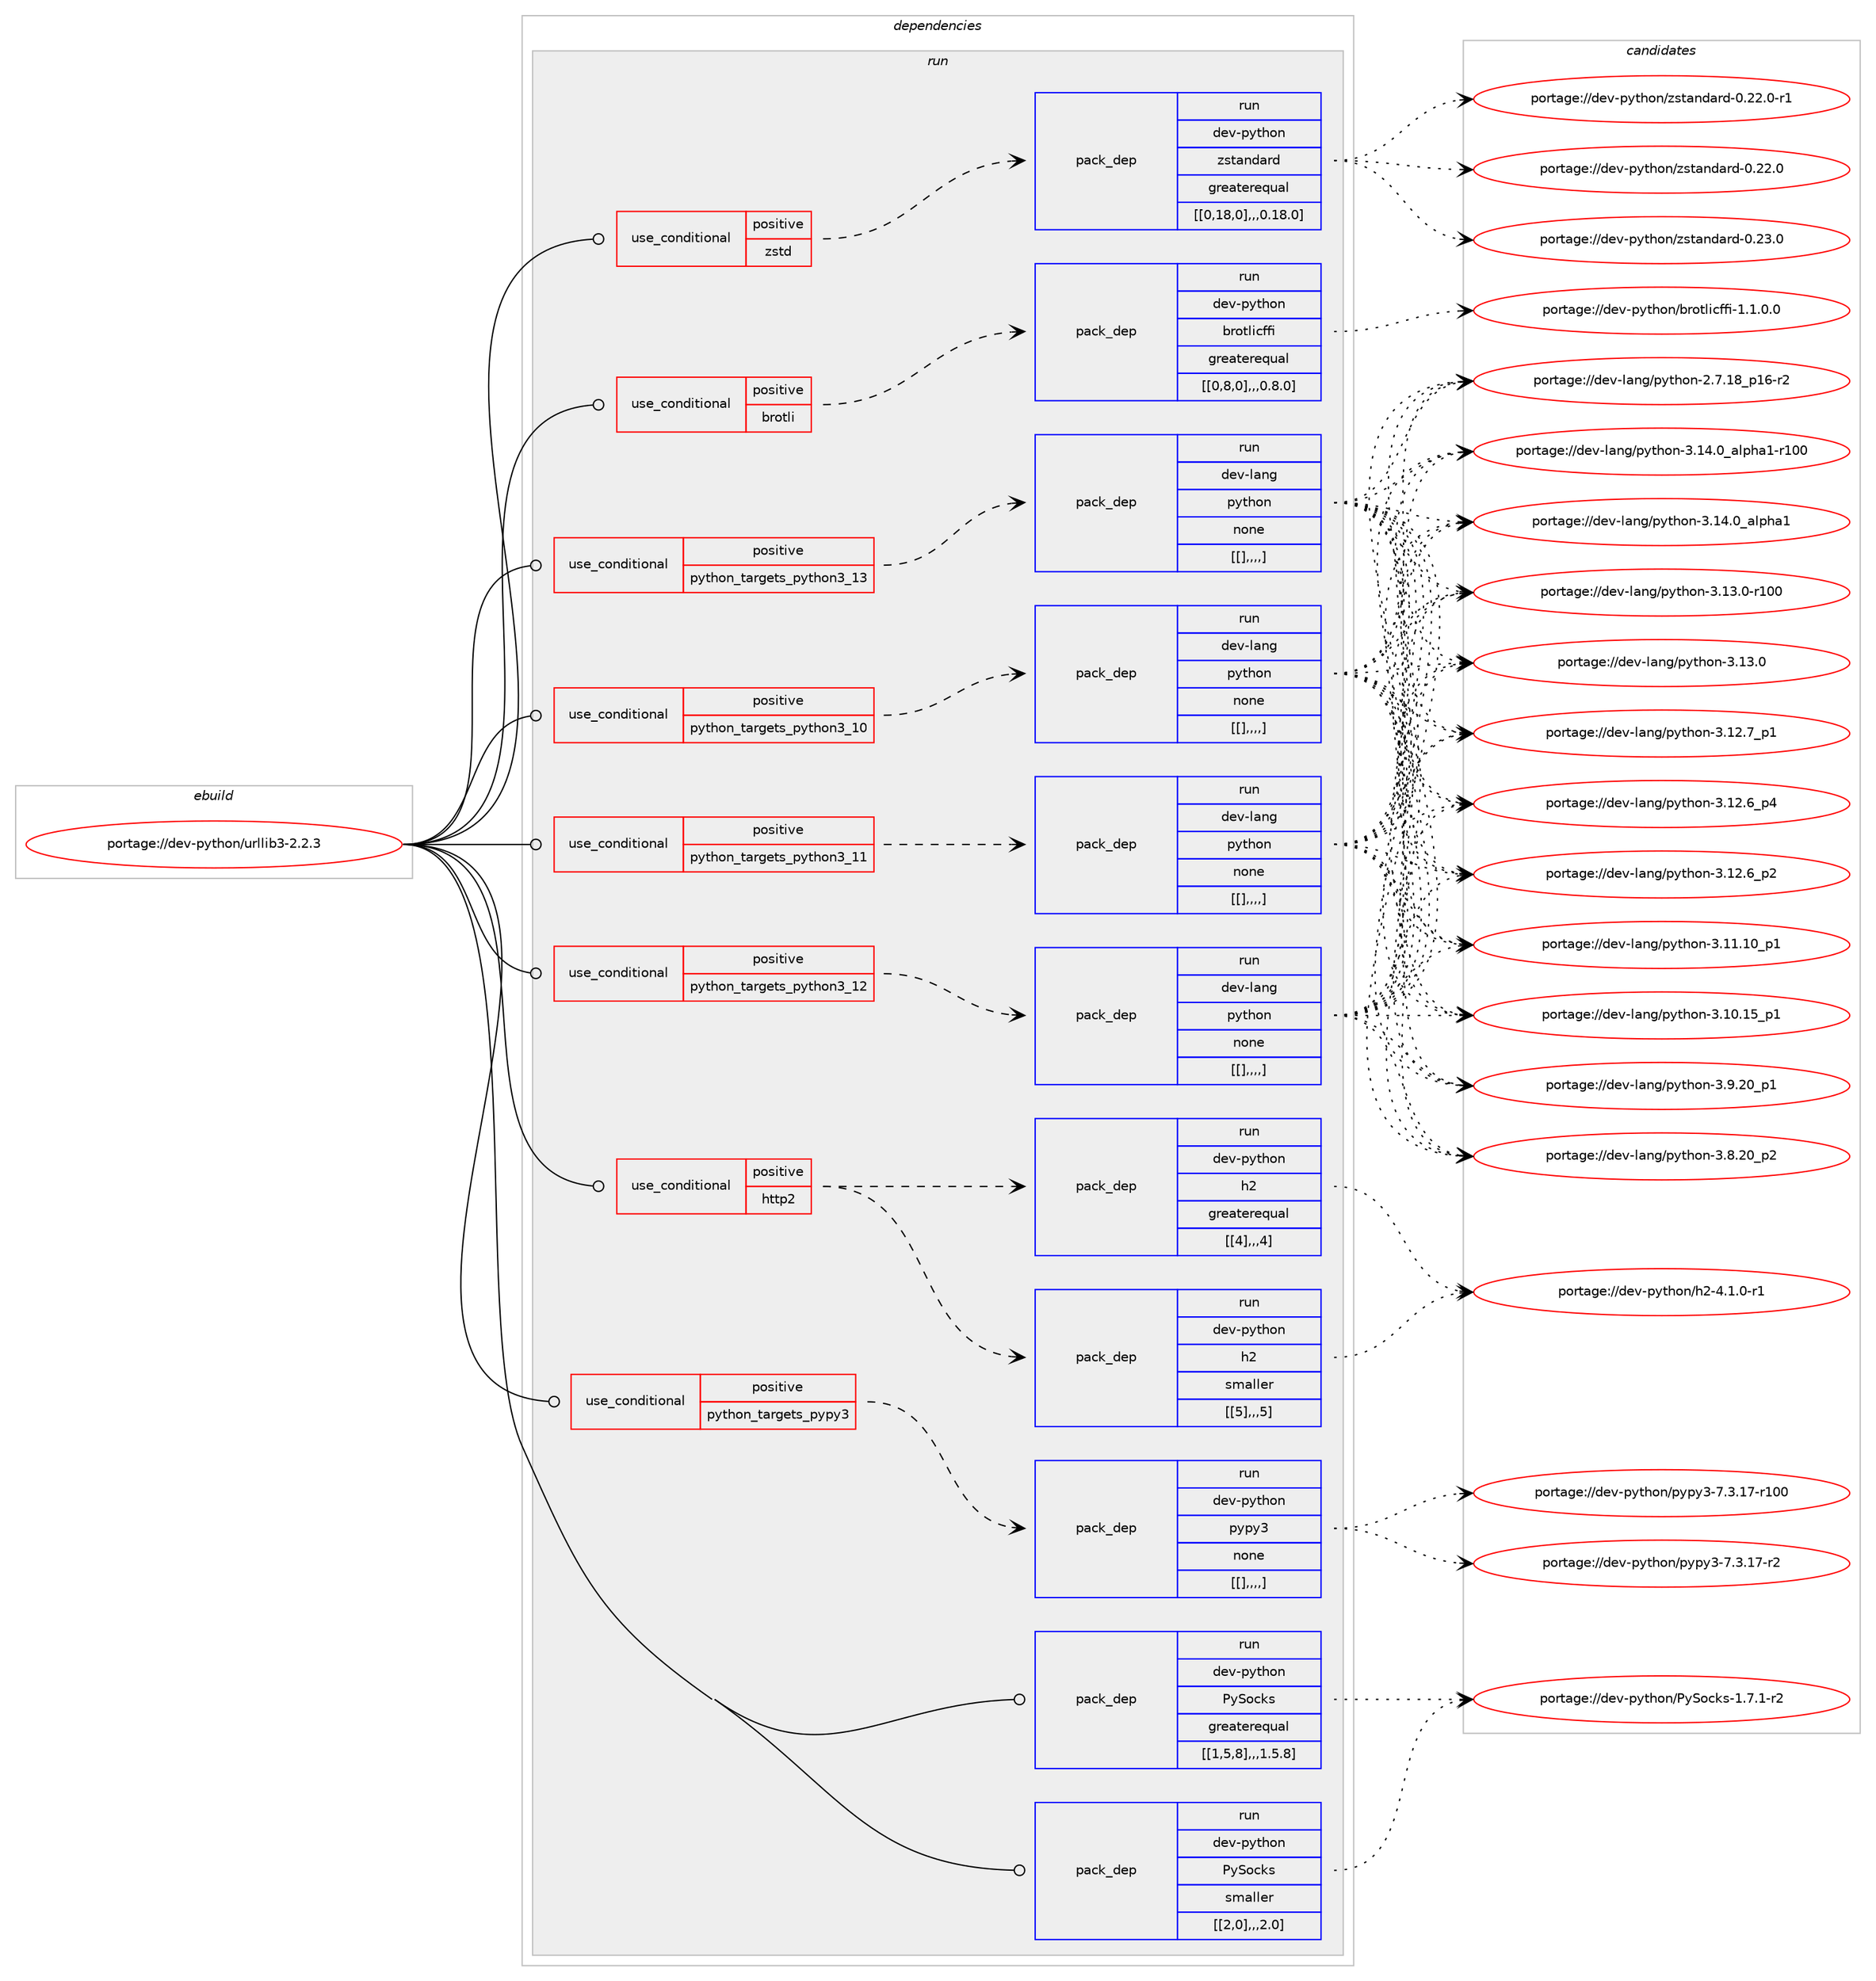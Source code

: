 digraph prolog {

# *************
# Graph options
# *************

newrank=true;
concentrate=true;
compound=true;
graph [rankdir=LR,fontname=Helvetica,fontsize=10,ranksep=1.5];#, ranksep=2.5, nodesep=0.2];
edge  [arrowhead=vee];
node  [fontname=Helvetica,fontsize=10];

# **********
# The ebuild
# **********

subgraph cluster_leftcol {
color=gray;
label=<<i>ebuild</i>>;
id [label="portage://dev-python/urllib3-2.2.3", color=red, width=4, href="../dev-python/urllib3-2.2.3.svg"];
}

# ****************
# The dependencies
# ****************

subgraph cluster_midcol {
color=gray;
label=<<i>dependencies</i>>;
subgraph cluster_compile {
fillcolor="#eeeeee";
style=filled;
label=<<i>compile</i>>;
}
subgraph cluster_compileandrun {
fillcolor="#eeeeee";
style=filled;
label=<<i>compile and run</i>>;
}
subgraph cluster_run {
fillcolor="#eeeeee";
style=filled;
label=<<i>run</i>>;
subgraph cond43868 {
dependency174099 [label=<<TABLE BORDER="0" CELLBORDER="1" CELLSPACING="0" CELLPADDING="4"><TR><TD ROWSPAN="3" CELLPADDING="10">use_conditional</TD></TR><TR><TD>positive</TD></TR><TR><TD>brotli</TD></TR></TABLE>>, shape=none, color=red];
subgraph pack128902 {
dependency174119 [label=<<TABLE BORDER="0" CELLBORDER="1" CELLSPACING="0" CELLPADDING="4" WIDTH="220"><TR><TD ROWSPAN="6" CELLPADDING="30">pack_dep</TD></TR><TR><TD WIDTH="110">run</TD></TR><TR><TD>dev-python</TD></TR><TR><TD>brotlicffi</TD></TR><TR><TD>greaterequal</TD></TR><TR><TD>[[0,8,0],,,0.8.0]</TD></TR></TABLE>>, shape=none, color=blue];
}
dependency174099:e -> dependency174119:w [weight=20,style="dashed",arrowhead="vee"];
}
id:e -> dependency174099:w [weight=20,style="solid",arrowhead="odot"];
subgraph cond43874 {
dependency174152 [label=<<TABLE BORDER="0" CELLBORDER="1" CELLSPACING="0" CELLPADDING="4"><TR><TD ROWSPAN="3" CELLPADDING="10">use_conditional</TD></TR><TR><TD>positive</TD></TR><TR><TD>http2</TD></TR></TABLE>>, shape=none, color=red];
subgraph pack128936 {
dependency174223 [label=<<TABLE BORDER="0" CELLBORDER="1" CELLSPACING="0" CELLPADDING="4" WIDTH="220"><TR><TD ROWSPAN="6" CELLPADDING="30">pack_dep</TD></TR><TR><TD WIDTH="110">run</TD></TR><TR><TD>dev-python</TD></TR><TR><TD>h2</TD></TR><TR><TD>smaller</TD></TR><TR><TD>[[5],,,5]</TD></TR></TABLE>>, shape=none, color=blue];
}
dependency174152:e -> dependency174223:w [weight=20,style="dashed",arrowhead="vee"];
subgraph pack128975 {
dependency174258 [label=<<TABLE BORDER="0" CELLBORDER="1" CELLSPACING="0" CELLPADDING="4" WIDTH="220"><TR><TD ROWSPAN="6" CELLPADDING="30">pack_dep</TD></TR><TR><TD WIDTH="110">run</TD></TR><TR><TD>dev-python</TD></TR><TR><TD>h2</TD></TR><TR><TD>greaterequal</TD></TR><TR><TD>[[4],,,4]</TD></TR></TABLE>>, shape=none, color=blue];
}
dependency174152:e -> dependency174258:w [weight=20,style="dashed",arrowhead="vee"];
}
id:e -> dependency174152:w [weight=20,style="solid",arrowhead="odot"];
subgraph cond43932 {
dependency174296 [label=<<TABLE BORDER="0" CELLBORDER="1" CELLSPACING="0" CELLPADDING="4"><TR><TD ROWSPAN="3" CELLPADDING="10">use_conditional</TD></TR><TR><TD>positive</TD></TR><TR><TD>python_targets_pypy3</TD></TR></TABLE>>, shape=none, color=red];
subgraph pack129017 {
dependency174316 [label=<<TABLE BORDER="0" CELLBORDER="1" CELLSPACING="0" CELLPADDING="4" WIDTH="220"><TR><TD ROWSPAN="6" CELLPADDING="30">pack_dep</TD></TR><TR><TD WIDTH="110">run</TD></TR><TR><TD>dev-python</TD></TR><TR><TD>pypy3</TD></TR><TR><TD>none</TD></TR><TR><TD>[[],,,,]</TD></TR></TABLE>>, shape=none, color=blue];
}
dependency174296:e -> dependency174316:w [weight=20,style="dashed",arrowhead="vee"];
}
id:e -> dependency174296:w [weight=20,style="solid",arrowhead="odot"];
subgraph cond43947 {
dependency174384 [label=<<TABLE BORDER="0" CELLBORDER="1" CELLSPACING="0" CELLPADDING="4"><TR><TD ROWSPAN="3" CELLPADDING="10">use_conditional</TD></TR><TR><TD>positive</TD></TR><TR><TD>python_targets_python3_10</TD></TR></TABLE>>, shape=none, color=red];
subgraph pack129077 {
dependency174404 [label=<<TABLE BORDER="0" CELLBORDER="1" CELLSPACING="0" CELLPADDING="4" WIDTH="220"><TR><TD ROWSPAN="6" CELLPADDING="30">pack_dep</TD></TR><TR><TD WIDTH="110">run</TD></TR><TR><TD>dev-lang</TD></TR><TR><TD>python</TD></TR><TR><TD>none</TD></TR><TR><TD>[[],,,,]</TD></TR></TABLE>>, shape=none, color=blue];
}
dependency174384:e -> dependency174404:w [weight=20,style="dashed",arrowhead="vee"];
}
id:e -> dependency174384:w [weight=20,style="solid",arrowhead="odot"];
subgraph cond43980 {
dependency174408 [label=<<TABLE BORDER="0" CELLBORDER="1" CELLSPACING="0" CELLPADDING="4"><TR><TD ROWSPAN="3" CELLPADDING="10">use_conditional</TD></TR><TR><TD>positive</TD></TR><TR><TD>python_targets_python3_11</TD></TR></TABLE>>, shape=none, color=red];
subgraph pack129082 {
dependency174424 [label=<<TABLE BORDER="0" CELLBORDER="1" CELLSPACING="0" CELLPADDING="4" WIDTH="220"><TR><TD ROWSPAN="6" CELLPADDING="30">pack_dep</TD></TR><TR><TD WIDTH="110">run</TD></TR><TR><TD>dev-lang</TD></TR><TR><TD>python</TD></TR><TR><TD>none</TD></TR><TR><TD>[[],,,,]</TD></TR></TABLE>>, shape=none, color=blue];
}
dependency174408:e -> dependency174424:w [weight=20,style="dashed",arrowhead="vee"];
}
id:e -> dependency174408:w [weight=20,style="solid",arrowhead="odot"];
subgraph cond43999 {
dependency174465 [label=<<TABLE BORDER="0" CELLBORDER="1" CELLSPACING="0" CELLPADDING="4"><TR><TD ROWSPAN="3" CELLPADDING="10">use_conditional</TD></TR><TR><TD>positive</TD></TR><TR><TD>python_targets_python3_12</TD></TR></TABLE>>, shape=none, color=red];
subgraph pack129118 {
dependency174467 [label=<<TABLE BORDER="0" CELLBORDER="1" CELLSPACING="0" CELLPADDING="4" WIDTH="220"><TR><TD ROWSPAN="6" CELLPADDING="30">pack_dep</TD></TR><TR><TD WIDTH="110">run</TD></TR><TR><TD>dev-lang</TD></TR><TR><TD>python</TD></TR><TR><TD>none</TD></TR><TR><TD>[[],,,,]</TD></TR></TABLE>>, shape=none, color=blue];
}
dependency174465:e -> dependency174467:w [weight=20,style="dashed",arrowhead="vee"];
}
id:e -> dependency174465:w [weight=20,style="solid",arrowhead="odot"];
subgraph cond44003 {
dependency174472 [label=<<TABLE BORDER="0" CELLBORDER="1" CELLSPACING="0" CELLPADDING="4"><TR><TD ROWSPAN="3" CELLPADDING="10">use_conditional</TD></TR><TR><TD>positive</TD></TR><TR><TD>python_targets_python3_13</TD></TR></TABLE>>, shape=none, color=red];
subgraph pack129120 {
dependency174513 [label=<<TABLE BORDER="0" CELLBORDER="1" CELLSPACING="0" CELLPADDING="4" WIDTH="220"><TR><TD ROWSPAN="6" CELLPADDING="30">pack_dep</TD></TR><TR><TD WIDTH="110">run</TD></TR><TR><TD>dev-lang</TD></TR><TR><TD>python</TD></TR><TR><TD>none</TD></TR><TR><TD>[[],,,,]</TD></TR></TABLE>>, shape=none, color=blue];
}
dependency174472:e -> dependency174513:w [weight=20,style="dashed",arrowhead="vee"];
}
id:e -> dependency174472:w [weight=20,style="solid",arrowhead="odot"];
subgraph cond44026 {
dependency174522 [label=<<TABLE BORDER="0" CELLBORDER="1" CELLSPACING="0" CELLPADDING="4"><TR><TD ROWSPAN="3" CELLPADDING="10">use_conditional</TD></TR><TR><TD>positive</TD></TR><TR><TD>zstd</TD></TR></TABLE>>, shape=none, color=red];
subgraph pack129158 {
dependency174583 [label=<<TABLE BORDER="0" CELLBORDER="1" CELLSPACING="0" CELLPADDING="4" WIDTH="220"><TR><TD ROWSPAN="6" CELLPADDING="30">pack_dep</TD></TR><TR><TD WIDTH="110">run</TD></TR><TR><TD>dev-python</TD></TR><TR><TD>zstandard</TD></TR><TR><TD>greaterequal</TD></TR><TR><TD>[[0,18,0],,,0.18.0]</TD></TR></TABLE>>, shape=none, color=blue];
}
dependency174522:e -> dependency174583:w [weight=20,style="dashed",arrowhead="vee"];
}
id:e -> dependency174522:w [weight=20,style="solid",arrowhead="odot"];
subgraph pack129201 {
dependency174625 [label=<<TABLE BORDER="0" CELLBORDER="1" CELLSPACING="0" CELLPADDING="4" WIDTH="220"><TR><TD ROWSPAN="6" CELLPADDING="30">pack_dep</TD></TR><TR><TD WIDTH="110">run</TD></TR><TR><TD>dev-python</TD></TR><TR><TD>PySocks</TD></TR><TR><TD>greaterequal</TD></TR><TR><TD>[[1,5,8],,,1.5.8]</TD></TR></TABLE>>, shape=none, color=blue];
}
id:e -> dependency174625:w [weight=20,style="solid",arrowhead="odot"];
subgraph pack129216 {
dependency174733 [label=<<TABLE BORDER="0" CELLBORDER="1" CELLSPACING="0" CELLPADDING="4" WIDTH="220"><TR><TD ROWSPAN="6" CELLPADDING="30">pack_dep</TD></TR><TR><TD WIDTH="110">run</TD></TR><TR><TD>dev-python</TD></TR><TR><TD>PySocks</TD></TR><TR><TD>smaller</TD></TR><TR><TD>[[2,0],,,2.0]</TD></TR></TABLE>>, shape=none, color=blue];
}
id:e -> dependency174733:w [weight=20,style="solid",arrowhead="odot"];
}
}

# **************
# The candidates
# **************

subgraph cluster_choices {
rank=same;
color=gray;
label=<<i>candidates</i>>;

subgraph choice129040 {
color=black;
nodesep=1;
choice100101118451121211161041111104798114111116108105991021021054549464946484648 [label="portage://dev-python/brotlicffi-1.1.0.0", color=red, width=4,href="../dev-python/brotlicffi-1.1.0.0.svg"];
dependency174119:e -> choice100101118451121211161041111104798114111116108105991021021054549464946484648:w [style=dotted,weight="100"];
}
subgraph choice129046 {
color=black;
nodesep=1;
choice1001011184511212111610411111047104504552464946484511449 [label="portage://dev-python/h2-4.1.0-r1", color=red, width=4,href="../dev-python/h2-4.1.0-r1.svg"];
dependency174223:e -> choice1001011184511212111610411111047104504552464946484511449:w [style=dotted,weight="100"];
}
subgraph choice129053 {
color=black;
nodesep=1;
choice1001011184511212111610411111047104504552464946484511449 [label="portage://dev-python/h2-4.1.0-r1", color=red, width=4,href="../dev-python/h2-4.1.0-r1.svg"];
dependency174258:e -> choice1001011184511212111610411111047104504552464946484511449:w [style=dotted,weight="100"];
}
subgraph choice129086 {
color=black;
nodesep=1;
choice100101118451121211161041111104711212111212151455546514649554511450 [label="portage://dev-python/pypy3-7.3.17-r2", color=red, width=4,href="../dev-python/pypy3-7.3.17-r2.svg"];
choice1001011184511212111610411111047112121112121514555465146495545114494848 [label="portage://dev-python/pypy3-7.3.17-r100", color=red, width=4,href="../dev-python/pypy3-7.3.17-r100.svg"];
dependency174316:e -> choice100101118451121211161041111104711212111212151455546514649554511450:w [style=dotted,weight="100"];
dependency174316:e -> choice1001011184511212111610411111047112121112121514555465146495545114494848:w [style=dotted,weight="100"];
}
subgraph choice129104 {
color=black;
nodesep=1;
choice100101118451089711010347112121116104111110455146495246489597108112104974945114494848 [label="portage://dev-lang/python-3.14.0_alpha1-r100", color=red, width=4,href="../dev-lang/python-3.14.0_alpha1-r100.svg"];
choice1001011184510897110103471121211161041111104551464952464895971081121049749 [label="portage://dev-lang/python-3.14.0_alpha1", color=red, width=4,href="../dev-lang/python-3.14.0_alpha1.svg"];
choice1001011184510897110103471121211161041111104551464951464845114494848 [label="portage://dev-lang/python-3.13.0-r100", color=red, width=4,href="../dev-lang/python-3.13.0-r100.svg"];
choice10010111845108971101034711212111610411111045514649514648 [label="portage://dev-lang/python-3.13.0", color=red, width=4,href="../dev-lang/python-3.13.0.svg"];
choice100101118451089711010347112121116104111110455146495046559511249 [label="portage://dev-lang/python-3.12.7_p1", color=red, width=4,href="../dev-lang/python-3.12.7_p1.svg"];
choice100101118451089711010347112121116104111110455146495046549511252 [label="portage://dev-lang/python-3.12.6_p4", color=red, width=4,href="../dev-lang/python-3.12.6_p4.svg"];
choice100101118451089711010347112121116104111110455146495046549511250 [label="portage://dev-lang/python-3.12.6_p2", color=red, width=4,href="../dev-lang/python-3.12.6_p2.svg"];
choice10010111845108971101034711212111610411111045514649494649489511249 [label="portage://dev-lang/python-3.11.10_p1", color=red, width=4,href="../dev-lang/python-3.11.10_p1.svg"];
choice10010111845108971101034711212111610411111045514649484649539511249 [label="portage://dev-lang/python-3.10.15_p1", color=red, width=4,href="../dev-lang/python-3.10.15_p1.svg"];
choice100101118451089711010347112121116104111110455146574650489511249 [label="portage://dev-lang/python-3.9.20_p1", color=red, width=4,href="../dev-lang/python-3.9.20_p1.svg"];
choice100101118451089711010347112121116104111110455146564650489511250 [label="portage://dev-lang/python-3.8.20_p2", color=red, width=4,href="../dev-lang/python-3.8.20_p2.svg"];
choice100101118451089711010347112121116104111110455046554649569511249544511450 [label="portage://dev-lang/python-2.7.18_p16-r2", color=red, width=4,href="../dev-lang/python-2.7.18_p16-r2.svg"];
dependency174404:e -> choice100101118451089711010347112121116104111110455146495246489597108112104974945114494848:w [style=dotted,weight="100"];
dependency174404:e -> choice1001011184510897110103471121211161041111104551464952464895971081121049749:w [style=dotted,weight="100"];
dependency174404:e -> choice1001011184510897110103471121211161041111104551464951464845114494848:w [style=dotted,weight="100"];
dependency174404:e -> choice10010111845108971101034711212111610411111045514649514648:w [style=dotted,weight="100"];
dependency174404:e -> choice100101118451089711010347112121116104111110455146495046559511249:w [style=dotted,weight="100"];
dependency174404:e -> choice100101118451089711010347112121116104111110455146495046549511252:w [style=dotted,weight="100"];
dependency174404:e -> choice100101118451089711010347112121116104111110455146495046549511250:w [style=dotted,weight="100"];
dependency174404:e -> choice10010111845108971101034711212111610411111045514649494649489511249:w [style=dotted,weight="100"];
dependency174404:e -> choice10010111845108971101034711212111610411111045514649484649539511249:w [style=dotted,weight="100"];
dependency174404:e -> choice100101118451089711010347112121116104111110455146574650489511249:w [style=dotted,weight="100"];
dependency174404:e -> choice100101118451089711010347112121116104111110455146564650489511250:w [style=dotted,weight="100"];
dependency174404:e -> choice100101118451089711010347112121116104111110455046554649569511249544511450:w [style=dotted,weight="100"];
}
subgraph choice129126 {
color=black;
nodesep=1;
choice100101118451089711010347112121116104111110455146495246489597108112104974945114494848 [label="portage://dev-lang/python-3.14.0_alpha1-r100", color=red, width=4,href="../dev-lang/python-3.14.0_alpha1-r100.svg"];
choice1001011184510897110103471121211161041111104551464952464895971081121049749 [label="portage://dev-lang/python-3.14.0_alpha1", color=red, width=4,href="../dev-lang/python-3.14.0_alpha1.svg"];
choice1001011184510897110103471121211161041111104551464951464845114494848 [label="portage://dev-lang/python-3.13.0-r100", color=red, width=4,href="../dev-lang/python-3.13.0-r100.svg"];
choice10010111845108971101034711212111610411111045514649514648 [label="portage://dev-lang/python-3.13.0", color=red, width=4,href="../dev-lang/python-3.13.0.svg"];
choice100101118451089711010347112121116104111110455146495046559511249 [label="portage://dev-lang/python-3.12.7_p1", color=red, width=4,href="../dev-lang/python-3.12.7_p1.svg"];
choice100101118451089711010347112121116104111110455146495046549511252 [label="portage://dev-lang/python-3.12.6_p4", color=red, width=4,href="../dev-lang/python-3.12.6_p4.svg"];
choice100101118451089711010347112121116104111110455146495046549511250 [label="portage://dev-lang/python-3.12.6_p2", color=red, width=4,href="../dev-lang/python-3.12.6_p2.svg"];
choice10010111845108971101034711212111610411111045514649494649489511249 [label="portage://dev-lang/python-3.11.10_p1", color=red, width=4,href="../dev-lang/python-3.11.10_p1.svg"];
choice10010111845108971101034711212111610411111045514649484649539511249 [label="portage://dev-lang/python-3.10.15_p1", color=red, width=4,href="../dev-lang/python-3.10.15_p1.svg"];
choice100101118451089711010347112121116104111110455146574650489511249 [label="portage://dev-lang/python-3.9.20_p1", color=red, width=4,href="../dev-lang/python-3.9.20_p1.svg"];
choice100101118451089711010347112121116104111110455146564650489511250 [label="portage://dev-lang/python-3.8.20_p2", color=red, width=4,href="../dev-lang/python-3.8.20_p2.svg"];
choice100101118451089711010347112121116104111110455046554649569511249544511450 [label="portage://dev-lang/python-2.7.18_p16-r2", color=red, width=4,href="../dev-lang/python-2.7.18_p16-r2.svg"];
dependency174424:e -> choice100101118451089711010347112121116104111110455146495246489597108112104974945114494848:w [style=dotted,weight="100"];
dependency174424:e -> choice1001011184510897110103471121211161041111104551464952464895971081121049749:w [style=dotted,weight="100"];
dependency174424:e -> choice1001011184510897110103471121211161041111104551464951464845114494848:w [style=dotted,weight="100"];
dependency174424:e -> choice10010111845108971101034711212111610411111045514649514648:w [style=dotted,weight="100"];
dependency174424:e -> choice100101118451089711010347112121116104111110455146495046559511249:w [style=dotted,weight="100"];
dependency174424:e -> choice100101118451089711010347112121116104111110455146495046549511252:w [style=dotted,weight="100"];
dependency174424:e -> choice100101118451089711010347112121116104111110455146495046549511250:w [style=dotted,weight="100"];
dependency174424:e -> choice10010111845108971101034711212111610411111045514649494649489511249:w [style=dotted,weight="100"];
dependency174424:e -> choice10010111845108971101034711212111610411111045514649484649539511249:w [style=dotted,weight="100"];
dependency174424:e -> choice100101118451089711010347112121116104111110455146574650489511249:w [style=dotted,weight="100"];
dependency174424:e -> choice100101118451089711010347112121116104111110455146564650489511250:w [style=dotted,weight="100"];
dependency174424:e -> choice100101118451089711010347112121116104111110455046554649569511249544511450:w [style=dotted,weight="100"];
}
subgraph choice129140 {
color=black;
nodesep=1;
choice100101118451089711010347112121116104111110455146495246489597108112104974945114494848 [label="portage://dev-lang/python-3.14.0_alpha1-r100", color=red, width=4,href="../dev-lang/python-3.14.0_alpha1-r100.svg"];
choice1001011184510897110103471121211161041111104551464952464895971081121049749 [label="portage://dev-lang/python-3.14.0_alpha1", color=red, width=4,href="../dev-lang/python-3.14.0_alpha1.svg"];
choice1001011184510897110103471121211161041111104551464951464845114494848 [label="portage://dev-lang/python-3.13.0-r100", color=red, width=4,href="../dev-lang/python-3.13.0-r100.svg"];
choice10010111845108971101034711212111610411111045514649514648 [label="portage://dev-lang/python-3.13.0", color=red, width=4,href="../dev-lang/python-3.13.0.svg"];
choice100101118451089711010347112121116104111110455146495046559511249 [label="portage://dev-lang/python-3.12.7_p1", color=red, width=4,href="../dev-lang/python-3.12.7_p1.svg"];
choice100101118451089711010347112121116104111110455146495046549511252 [label="portage://dev-lang/python-3.12.6_p4", color=red, width=4,href="../dev-lang/python-3.12.6_p4.svg"];
choice100101118451089711010347112121116104111110455146495046549511250 [label="portage://dev-lang/python-3.12.6_p2", color=red, width=4,href="../dev-lang/python-3.12.6_p2.svg"];
choice10010111845108971101034711212111610411111045514649494649489511249 [label="portage://dev-lang/python-3.11.10_p1", color=red, width=4,href="../dev-lang/python-3.11.10_p1.svg"];
choice10010111845108971101034711212111610411111045514649484649539511249 [label="portage://dev-lang/python-3.10.15_p1", color=red, width=4,href="../dev-lang/python-3.10.15_p1.svg"];
choice100101118451089711010347112121116104111110455146574650489511249 [label="portage://dev-lang/python-3.9.20_p1", color=red, width=4,href="../dev-lang/python-3.9.20_p1.svg"];
choice100101118451089711010347112121116104111110455146564650489511250 [label="portage://dev-lang/python-3.8.20_p2", color=red, width=4,href="../dev-lang/python-3.8.20_p2.svg"];
choice100101118451089711010347112121116104111110455046554649569511249544511450 [label="portage://dev-lang/python-2.7.18_p16-r2", color=red, width=4,href="../dev-lang/python-2.7.18_p16-r2.svg"];
dependency174467:e -> choice100101118451089711010347112121116104111110455146495246489597108112104974945114494848:w [style=dotted,weight="100"];
dependency174467:e -> choice1001011184510897110103471121211161041111104551464952464895971081121049749:w [style=dotted,weight="100"];
dependency174467:e -> choice1001011184510897110103471121211161041111104551464951464845114494848:w [style=dotted,weight="100"];
dependency174467:e -> choice10010111845108971101034711212111610411111045514649514648:w [style=dotted,weight="100"];
dependency174467:e -> choice100101118451089711010347112121116104111110455146495046559511249:w [style=dotted,weight="100"];
dependency174467:e -> choice100101118451089711010347112121116104111110455146495046549511252:w [style=dotted,weight="100"];
dependency174467:e -> choice100101118451089711010347112121116104111110455146495046549511250:w [style=dotted,weight="100"];
dependency174467:e -> choice10010111845108971101034711212111610411111045514649494649489511249:w [style=dotted,weight="100"];
dependency174467:e -> choice10010111845108971101034711212111610411111045514649484649539511249:w [style=dotted,weight="100"];
dependency174467:e -> choice100101118451089711010347112121116104111110455146574650489511249:w [style=dotted,weight="100"];
dependency174467:e -> choice100101118451089711010347112121116104111110455146564650489511250:w [style=dotted,weight="100"];
dependency174467:e -> choice100101118451089711010347112121116104111110455046554649569511249544511450:w [style=dotted,weight="100"];
}
subgraph choice129151 {
color=black;
nodesep=1;
choice100101118451089711010347112121116104111110455146495246489597108112104974945114494848 [label="portage://dev-lang/python-3.14.0_alpha1-r100", color=red, width=4,href="../dev-lang/python-3.14.0_alpha1-r100.svg"];
choice1001011184510897110103471121211161041111104551464952464895971081121049749 [label="portage://dev-lang/python-3.14.0_alpha1", color=red, width=4,href="../dev-lang/python-3.14.0_alpha1.svg"];
choice1001011184510897110103471121211161041111104551464951464845114494848 [label="portage://dev-lang/python-3.13.0-r100", color=red, width=4,href="../dev-lang/python-3.13.0-r100.svg"];
choice10010111845108971101034711212111610411111045514649514648 [label="portage://dev-lang/python-3.13.0", color=red, width=4,href="../dev-lang/python-3.13.0.svg"];
choice100101118451089711010347112121116104111110455146495046559511249 [label="portage://dev-lang/python-3.12.7_p1", color=red, width=4,href="../dev-lang/python-3.12.7_p1.svg"];
choice100101118451089711010347112121116104111110455146495046549511252 [label="portage://dev-lang/python-3.12.6_p4", color=red, width=4,href="../dev-lang/python-3.12.6_p4.svg"];
choice100101118451089711010347112121116104111110455146495046549511250 [label="portage://dev-lang/python-3.12.6_p2", color=red, width=4,href="../dev-lang/python-3.12.6_p2.svg"];
choice10010111845108971101034711212111610411111045514649494649489511249 [label="portage://dev-lang/python-3.11.10_p1", color=red, width=4,href="../dev-lang/python-3.11.10_p1.svg"];
choice10010111845108971101034711212111610411111045514649484649539511249 [label="portage://dev-lang/python-3.10.15_p1", color=red, width=4,href="../dev-lang/python-3.10.15_p1.svg"];
choice100101118451089711010347112121116104111110455146574650489511249 [label="portage://dev-lang/python-3.9.20_p1", color=red, width=4,href="../dev-lang/python-3.9.20_p1.svg"];
choice100101118451089711010347112121116104111110455146564650489511250 [label="portage://dev-lang/python-3.8.20_p2", color=red, width=4,href="../dev-lang/python-3.8.20_p2.svg"];
choice100101118451089711010347112121116104111110455046554649569511249544511450 [label="portage://dev-lang/python-2.7.18_p16-r2", color=red, width=4,href="../dev-lang/python-2.7.18_p16-r2.svg"];
dependency174513:e -> choice100101118451089711010347112121116104111110455146495246489597108112104974945114494848:w [style=dotted,weight="100"];
dependency174513:e -> choice1001011184510897110103471121211161041111104551464952464895971081121049749:w [style=dotted,weight="100"];
dependency174513:e -> choice1001011184510897110103471121211161041111104551464951464845114494848:w [style=dotted,weight="100"];
dependency174513:e -> choice10010111845108971101034711212111610411111045514649514648:w [style=dotted,weight="100"];
dependency174513:e -> choice100101118451089711010347112121116104111110455146495046559511249:w [style=dotted,weight="100"];
dependency174513:e -> choice100101118451089711010347112121116104111110455146495046549511252:w [style=dotted,weight="100"];
dependency174513:e -> choice100101118451089711010347112121116104111110455146495046549511250:w [style=dotted,weight="100"];
dependency174513:e -> choice10010111845108971101034711212111610411111045514649494649489511249:w [style=dotted,weight="100"];
dependency174513:e -> choice10010111845108971101034711212111610411111045514649484649539511249:w [style=dotted,weight="100"];
dependency174513:e -> choice100101118451089711010347112121116104111110455146574650489511249:w [style=dotted,weight="100"];
dependency174513:e -> choice100101118451089711010347112121116104111110455146564650489511250:w [style=dotted,weight="100"];
dependency174513:e -> choice100101118451089711010347112121116104111110455046554649569511249544511450:w [style=dotted,weight="100"];
}
subgraph choice129157 {
color=black;
nodesep=1;
choice1001011184511212111610411111047122115116971101009711410045484650514648 [label="portage://dev-python/zstandard-0.23.0", color=red, width=4,href="../dev-python/zstandard-0.23.0.svg"];
choice10010111845112121116104111110471221151169711010097114100454846505046484511449 [label="portage://dev-python/zstandard-0.22.0-r1", color=red, width=4,href="../dev-python/zstandard-0.22.0-r1.svg"];
choice1001011184511212111610411111047122115116971101009711410045484650504648 [label="portage://dev-python/zstandard-0.22.0", color=red, width=4,href="../dev-python/zstandard-0.22.0.svg"];
dependency174583:e -> choice1001011184511212111610411111047122115116971101009711410045484650514648:w [style=dotted,weight="100"];
dependency174583:e -> choice10010111845112121116104111110471221151169711010097114100454846505046484511449:w [style=dotted,weight="100"];
dependency174583:e -> choice1001011184511212111610411111047122115116971101009711410045484650504648:w [style=dotted,weight="100"];
}
subgraph choice129160 {
color=black;
nodesep=1;
choice10010111845112121116104111110478012183111991071154549465546494511450 [label="portage://dev-python/PySocks-1.7.1-r2", color=red, width=4,href="../dev-python/PySocks-1.7.1-r2.svg"];
dependency174625:e -> choice10010111845112121116104111110478012183111991071154549465546494511450:w [style=dotted,weight="100"];
}
subgraph choice129172 {
color=black;
nodesep=1;
choice10010111845112121116104111110478012183111991071154549465546494511450 [label="portage://dev-python/PySocks-1.7.1-r2", color=red, width=4,href="../dev-python/PySocks-1.7.1-r2.svg"];
dependency174733:e -> choice10010111845112121116104111110478012183111991071154549465546494511450:w [style=dotted,weight="100"];
}
}

}
